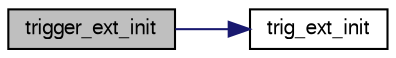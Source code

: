 digraph "trigger_ext_init"
{
  edge [fontname="FreeSans",fontsize="10",labelfontname="FreeSans",labelfontsize="10"];
  node [fontname="FreeSans",fontsize="10",shape=record];
  rankdir="LR";
  Node1 [label="trigger_ext_init",height=0.2,width=0.4,color="black", fillcolor="grey75", style="filled", fontcolor="black"];
  Node1 -> Node2 [color="midnightblue",fontsize="10",style="solid",fontname="FreeSans"];
  Node2 [label="trig_ext_init",height=0.2,width=0.4,color="black", fillcolor="white", style="filled",URL="$trig__ext__hw_8c.html#a56e54de86963d409531335bbde34ea10"];
}

